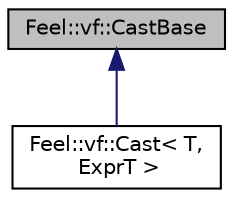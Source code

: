 digraph "Feel::vf::CastBase"
{
 // LATEX_PDF_SIZE
  edge [fontname="Helvetica",fontsize="10",labelfontname="Helvetica",labelfontsize="10"];
  node [fontname="Helvetica",fontsize="10",shape=record];
  Node1 [label="Feel::vf::CastBase",height=0.2,width=0.4,color="black", fillcolor="grey75", style="filled", fontcolor="black",tooltip=" "];
  Node1 -> Node2 [dir="back",color="midnightblue",fontsize="10",style="solid",fontname="Helvetica"];
  Node2 [label="Feel::vf::Cast\< T,\l ExprT \>",height=0.2,width=0.4,color="black", fillcolor="white", style="filled",URL="$classFeel_1_1vf_1_1Cast.html",tooltip=" "];
}
